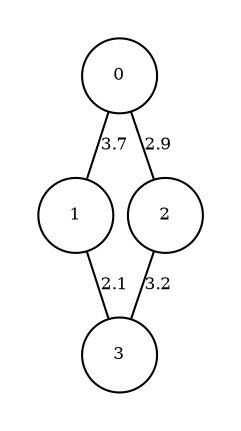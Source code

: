 graph Square
{
	graph[center = true, margin = 0.2, nodesep = 0.1, ranksep = 0.3]
	node[shape = circle, fontsize = 8];
	edge[arrowsize = 0.6, fontsize = 8];

	0 [pos = "0, 0"];
	1 [pos = "0, 2"];
	2 [pos = "2, 0"];
	3 [pos = "2, 2"];

	0 -- 1 [label = "3.7"];
	0 -- 2 [label = "2.9"];
	1 -- 3 [label = "2.1"];
	2 -- 3 [label = "3.2"];
}

